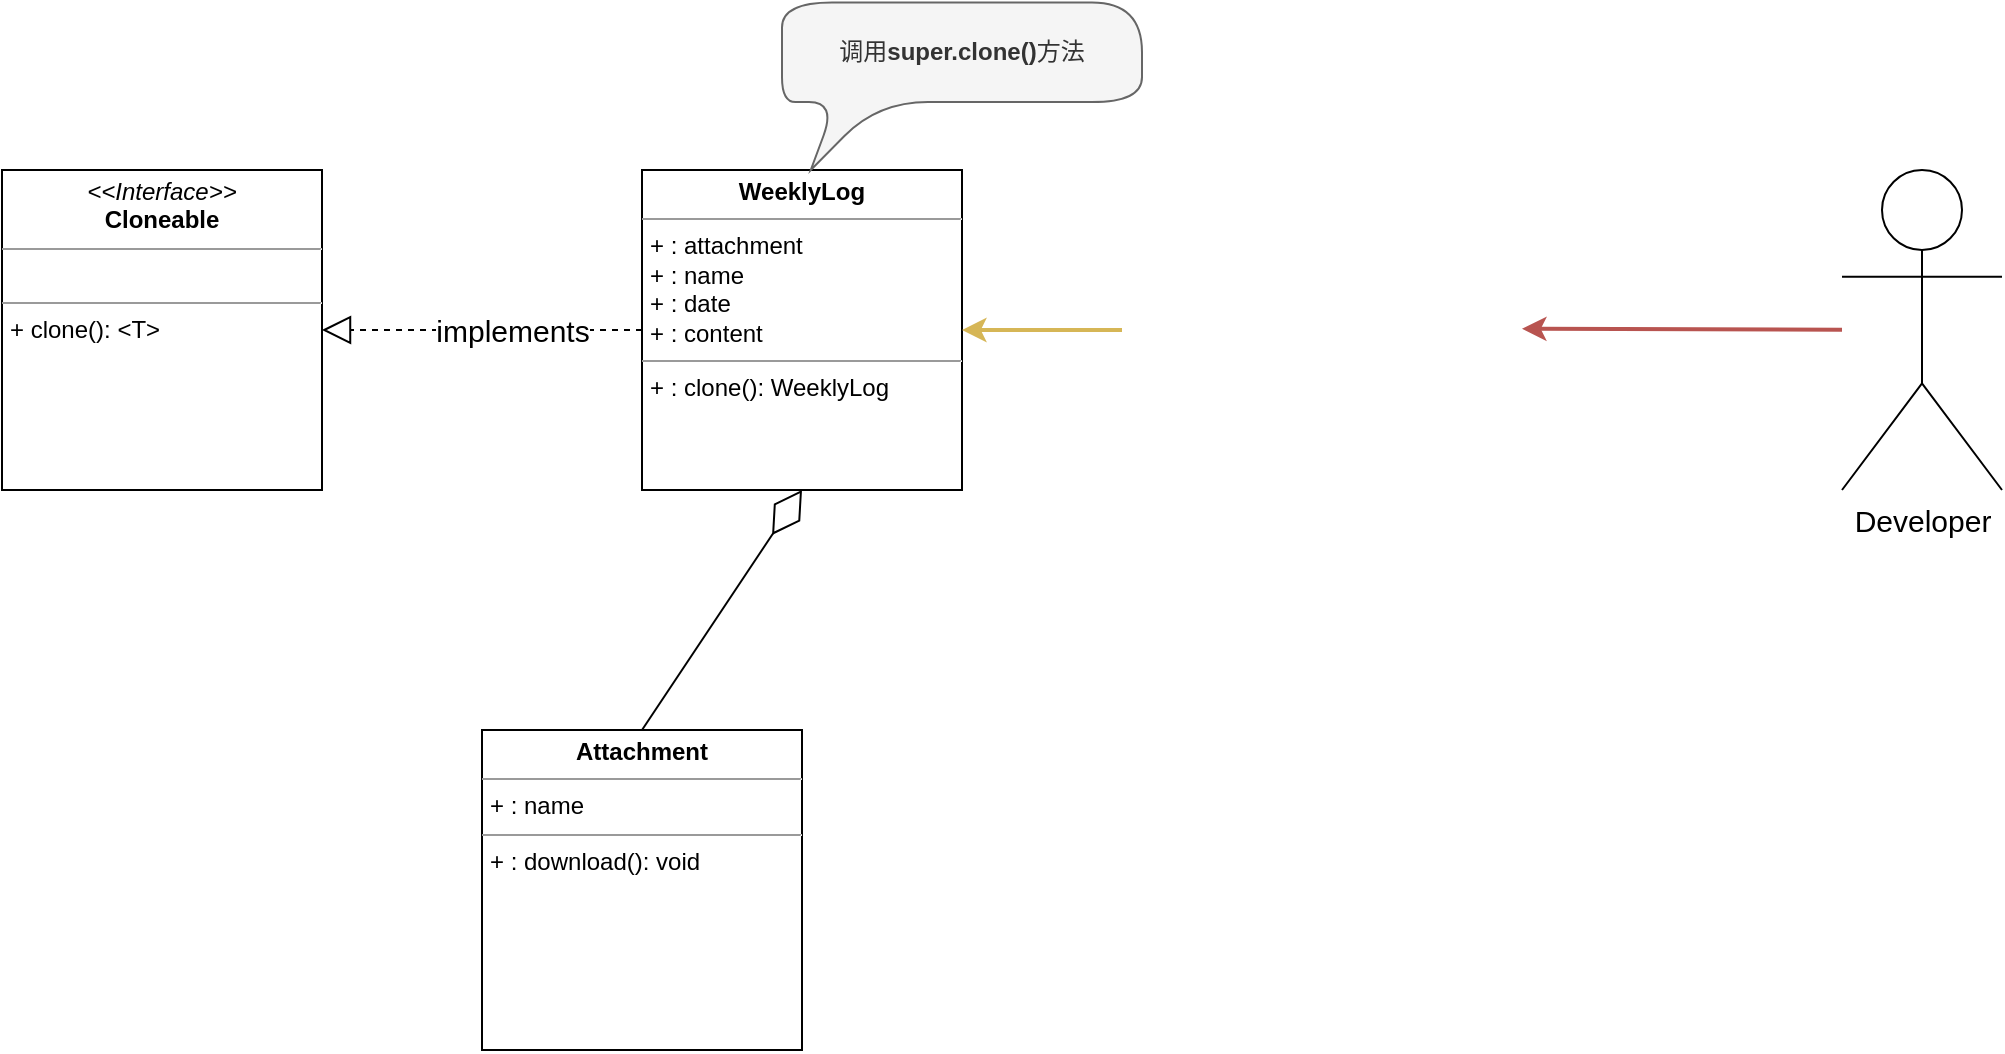 <mxfile version="20.1.1" type="device" pages="2"><diagram id="zVpmOitBaODcWo5x5MOA" name="浅克隆"><mxGraphModel dx="1038" dy="947" grid="1" gridSize="10" guides="1" tooltips="1" connect="1" arrows="1" fold="1" page="0" pageScale="1" pageWidth="827" pageHeight="1169" math="0" shadow="0"><root><mxCell id="0"/><mxCell id="1" parent="0"/><mxCell id="qj-JnBcPy4llwm3oIY3C-1" value="&lt;p style=&quot;margin:0px;margin-top:4px;text-align:center;&quot;&gt;&lt;i&gt;&amp;lt;&amp;lt;Interface&amp;gt;&amp;gt;&lt;/i&gt;&lt;br&gt;&lt;b&gt;Cloneable&lt;/b&gt;&lt;/p&gt;&lt;hr size=&quot;1&quot;&gt;&lt;p style=&quot;margin:0px;margin-left:4px;&quot;&gt;&lt;br&gt;&lt;/p&gt;&lt;hr size=&quot;1&quot;&gt;&lt;p style=&quot;margin:0px;margin-left:4px;&quot;&gt;+ clone(): &amp;lt;T&amp;gt;&lt;/p&gt;" style="verticalAlign=top;align=left;overflow=fill;fontSize=12;fontFamily=Helvetica;html=1;" parent="1" vertex="1"><mxGeometry x="280" width="160" height="160" as="geometry"/></mxCell><mxCell id="qj-JnBcPy4llwm3oIY3C-3" value="&lt;p style=&quot;margin:0px;margin-top:4px;text-align:center;&quot;&gt;&lt;b&gt;WeeklyLog&lt;/b&gt;&lt;br&gt;&lt;/p&gt;&lt;hr size=&quot;1&quot;&gt;&lt;p style=&quot;margin:0px;margin-left:4px;&quot;&gt;+ : attachment&lt;/p&gt;&lt;p style=&quot;margin:0px;margin-left:4px;&quot;&gt;+ : name&lt;br&gt;&lt;/p&gt;&lt;p style=&quot;margin:0px;margin-left:4px;&quot;&gt;+ : date&lt;br&gt;&lt;/p&gt;&lt;p style=&quot;margin:0px;margin-left:4px;&quot;&gt;+ : content&lt;/p&gt;&lt;hr size=&quot;1&quot;&gt;&lt;p style=&quot;margin:0px;margin-left:4px;&quot;&gt;+ : clone(): WeeklyLog&lt;/p&gt;" style="verticalAlign=top;align=left;overflow=fill;fontSize=12;fontFamily=Helvetica;html=1;" parent="1" vertex="1"><mxGeometry x="600" width="160" height="160" as="geometry"/></mxCell><mxCell id="qj-JnBcPy4llwm3oIY3C-7" value="" style="endArrow=block;dashed=1;endFill=0;endSize=12;html=1;rounded=0;exitX=0;exitY=0.5;exitDx=0;exitDy=0;entryX=1;entryY=0.5;entryDx=0;entryDy=0;" parent="1" source="qj-JnBcPy4llwm3oIY3C-3" target="qj-JnBcPy4llwm3oIY3C-1" edge="1"><mxGeometry width="160" relative="1" as="geometry"><mxPoint x="170" y="290" as="sourcePoint"/><mxPoint x="330" y="170" as="targetPoint"/></mxGeometry></mxCell><mxCell id="qj-JnBcPy4llwm3oIY3C-8" value="implements" style="edgeLabel;html=1;align=center;verticalAlign=middle;resizable=0;points=[];fontSize=15;" parent="qj-JnBcPy4llwm3oIY3C-7" vertex="1" connectable="0"><mxGeometry x="-0.286" y="-2" relative="1" as="geometry"><mxPoint x="-8" y="2" as="offset"/></mxGeometry></mxCell><mxCell id="qj-JnBcPy4llwm3oIY3C-12" style="edgeStyle=none;rounded=0;orthogonalLoop=1;jettySize=auto;html=1;exitX=0;exitY=0.5;exitDx=0;exitDy=0;entryX=1;entryY=0.5;entryDx=0;entryDy=0;fontSize=15;fillColor=#fff2cc;strokeColor=#d6b656;strokeWidth=2;" parent="1" target="qj-JnBcPy4llwm3oIY3C-3" edge="1"><mxGeometry relative="1" as="geometry"><mxPoint x="840" y="80" as="sourcePoint"/></mxGeometry></mxCell><mxCell id="qj-JnBcPy4llwm3oIY3C-15" value="Developer" style="shape=umlActor;verticalLabelPosition=bottom;verticalAlign=top;html=1;fontSize=15;" parent="1" vertex="1"><mxGeometry x="1200" width="80" height="160" as="geometry"/></mxCell><mxCell id="qj-JnBcPy4llwm3oIY3C-16" style="edgeStyle=none;rounded=0;orthogonalLoop=1;jettySize=auto;html=1;entryX=1;entryY=0.5;entryDx=0;entryDy=0;fontSize=15;fillColor=#f8cecc;strokeColor=#b85450;strokeWidth=2;" parent="1" source="qj-JnBcPy4llwm3oIY3C-15" edge="1"><mxGeometry relative="1" as="geometry"><mxPoint x="1160" y="79.41" as="sourcePoint"/><mxPoint x="1040" y="79.41" as="targetPoint"/></mxGeometry></mxCell><mxCell id="qj-JnBcPy4llwm3oIY3C-17" value="调用&lt;b&gt;super.clone()&lt;/b&gt;方法" style="shape=callout;whiteSpace=wrap;html=1;perimeter=calloutPerimeter;position2=0.08;fillColor=#f5f5f5;fontColor=#333333;strokeColor=#666666;size=34;position=0.15;rounded=1;base=21;arcSize=50;" parent="1" vertex="1"><mxGeometry x="670" y="-83.75" width="180" height="83.75" as="geometry"/></mxCell><mxCell id="K-pCl3WhVcs6JHkBC39D-2" value="&lt;p style=&quot;margin:0px;margin-top:4px;text-align:center;&quot;&gt;&lt;b&gt;Attachment&lt;/b&gt;&lt;br&gt;&lt;/p&gt;&lt;hr size=&quot;1&quot;&gt;&lt;p style=&quot;margin:0px;margin-left:4px;&quot;&gt;+ : name&lt;br&gt;&lt;/p&gt;&lt;hr size=&quot;1&quot;&gt;&lt;p style=&quot;margin:0px;margin-left:4px;&quot;&gt;+ : download&lt;span style=&quot;background-color: initial;&quot;&gt;(): void&lt;/span&gt;&lt;/p&gt;" style="verticalAlign=top;align=left;overflow=fill;fontSize=12;fontFamily=Helvetica;html=1;" parent="1" vertex="1"><mxGeometry x="520" y="280" width="160" height="160" as="geometry"/></mxCell><mxCell id="K-pCl3WhVcs6JHkBC39D-3" value="" style="endArrow=diamondThin;endFill=0;endSize=24;html=1;rounded=0;exitX=0.5;exitY=0;exitDx=0;exitDy=0;entryX=0.5;entryY=1;entryDx=0;entryDy=0;" parent="1" source="K-pCl3WhVcs6JHkBC39D-2" target="qj-JnBcPy4llwm3oIY3C-3" edge="1"><mxGeometry width="160" relative="1" as="geometry"><mxPoint x="690" y="330" as="sourcePoint"/><mxPoint x="850" y="330" as="targetPoint"/></mxGeometry></mxCell></root></mxGraphModel></diagram><diagram id="wjQC7-GsaiSAdKB9Sn5V" name="深克隆"><mxGraphModel dx="1038" dy="947" grid="1" gridSize="10" guides="1" tooltips="1" connect="1" arrows="1" fold="1" page="0" pageScale="1" pageWidth="827" pageHeight="1169" math="0" shadow="0"><root><mxCell id="0"/><mxCell id="1" parent="0"/><mxCell id="weggV7xRZX8KXrxvJomQ-1" value="&lt;p style=&quot;margin:0px;margin-top:4px;text-align:center;&quot;&gt;&lt;i&gt;&amp;lt;&amp;lt;Interface&amp;gt;&amp;gt;&lt;/i&gt;&lt;br&gt;&lt;b&gt;Logger&lt;/b&gt;&lt;/p&gt;&lt;hr size=&quot;1&quot;&gt;&lt;p style=&quot;margin:0px;margin-left:4px;&quot;&gt;&lt;br&gt;&lt;/p&gt;&lt;hr size=&quot;1&quot;&gt;&lt;p style=&quot;margin:0px;margin-left:4px;&quot;&gt;+ writeLog(): void&lt;/p&gt;" style="verticalAlign=top;align=left;overflow=fill;fontSize=12;fontFamily=Helvetica;html=1;" parent="1" vertex="1"><mxGeometry x="280" width="160" height="160" as="geometry"/></mxCell><mxCell id="weggV7xRZX8KXrxvJomQ-3" value="&lt;p style=&quot;margin:0px;margin-top:4px;text-align:center;&quot;&gt;&lt;/p&gt;&lt;div style=&quot;text-align: center;&quot;&gt;&lt;span style=&quot;background-color: initial;&quot;&gt;&lt;b&gt;FileLogger&lt;/b&gt;&lt;/span&gt;&lt;/div&gt;&lt;hr size=&quot;1&quot;&gt;&lt;p style=&quot;margin:0px;margin-left:4px;&quot;&gt;+ : writeLog(): void&lt;/p&gt;" style="verticalAlign=top;align=left;overflow=fill;fontSize=12;fontFamily=Helvetica;html=1;" parent="1" vertex="1"><mxGeometry x="560" y="120" width="160" height="160" as="geometry"/></mxCell><mxCell id="weggV7xRZX8KXrxvJomQ-4" value="&lt;p style=&quot;margin:0px;margin-top:4px;text-align:center;&quot;&gt;&lt;b&gt;DatabaseLogger&lt;/b&gt;&lt;br&gt;&lt;/p&gt;&lt;hr size=&quot;1&quot;&gt;&lt;p style=&quot;margin:0px;margin-left:4px;&quot;&gt;&lt;br&gt;&lt;/p&gt;&lt;hr size=&quot;1&quot;&gt;&lt;p style=&quot;margin:0px;margin-left:4px;&quot;&gt;+ : writeLog(): void&lt;/p&gt;" style="verticalAlign=top;align=left;overflow=fill;fontSize=12;fontFamily=Helvetica;html=1;" parent="1" vertex="1"><mxGeometry x="560" y="-120" width="160" height="160" as="geometry"/></mxCell><mxCell id="weggV7xRZX8KXrxvJomQ-7" value="" style="endArrow=block;dashed=1;endFill=0;endSize=12;html=1;rounded=0;exitX=0;exitY=0.5;exitDx=0;exitDy=0;entryX=1;entryY=0.75;entryDx=0;entryDy=0;" parent="1" source="weggV7xRZX8KXrxvJomQ-3" target="weggV7xRZX8KXrxvJomQ-1" edge="1"><mxGeometry width="160" relative="1" as="geometry"><mxPoint x="170" y="290" as="sourcePoint"/><mxPoint x="330" y="170" as="targetPoint"/></mxGeometry></mxCell><mxCell id="weggV7xRZX8KXrxvJomQ-8" value="implements" style="edgeLabel;html=1;align=center;verticalAlign=middle;resizable=0;points=[];fontSize=15;" parent="weggV7xRZX8KXrxvJomQ-7" vertex="1" connectable="0"><mxGeometry x="-0.286" y="-2" relative="1" as="geometry"><mxPoint x="-8" y="2" as="offset"/></mxGeometry></mxCell><mxCell id="weggV7xRZX8KXrxvJomQ-9" value="" style="endArrow=block;dashed=1;endFill=0;endSize=12;html=1;rounded=0;exitX=0;exitY=0.5;exitDx=0;exitDy=0;entryX=1;entryY=0.25;entryDx=0;entryDy=0;" parent="1" source="weggV7xRZX8KXrxvJomQ-4" target="weggV7xRZX8KXrxvJomQ-1" edge="1"><mxGeometry width="160" relative="1" as="geometry"><mxPoint x="180" y="300" as="sourcePoint"/><mxPoint x="340" y="180" as="targetPoint"/></mxGeometry></mxCell><mxCell id="weggV7xRZX8KXrxvJomQ-10" value="implements" style="edgeLabel;html=1;align=center;verticalAlign=middle;resizable=0;points=[];fontSize=15;" parent="weggV7xRZX8KXrxvJomQ-9" vertex="1" connectable="0"><mxGeometry x="-0.138" y="-1" relative="1" as="geometry"><mxPoint as="offset"/></mxGeometry></mxCell><mxCell id="weggV7xRZX8KXrxvJomQ-15" value="Developer" style="shape=umlActor;verticalLabelPosition=bottom;verticalAlign=top;html=1;fontSize=15;" parent="1" vertex="1"><mxGeometry x="1440" y="-40" width="120" height="240" as="geometry"/></mxCell><mxCell id="weggV7xRZX8KXrxvJomQ-17" value="开发者按需使用不同的工厂" style="shape=callout;whiteSpace=wrap;html=1;perimeter=calloutPerimeter;position2=0.08;fillColor=#f5f5f5;fontColor=#333333;strokeColor=#666666;size=34;position=0.15;rounded=1;base=21;arcSize=50;" parent="1" vertex="1"><mxGeometry x="1290" y="-130" width="180" height="83.75" as="geometry"/></mxCell><mxCell id="stvrk_4_gdJYJsOynog8-5" style="edgeStyle=orthogonalEdgeStyle;rounded=0;orthogonalLoop=1;jettySize=auto;html=1;exitX=0;exitY=0.5;exitDx=0;exitDy=0;entryX=1;entryY=0.5;entryDx=0;entryDy=0;fillColor=#fff2cc;strokeColor=#d6b656;strokeWidth=2;" parent="1" source="XTNHjpj1qfJQcYXHxmSI-1" target="weggV7xRZX8KXrxvJomQ-4" edge="1"><mxGeometry relative="1" as="geometry"/></mxCell><mxCell id="XTNHjpj1qfJQcYXHxmSI-1" value="&lt;p style=&quot;margin:0px;margin-top:4px;text-align:center;&quot;&gt;&lt;b&gt;DatabaseLoggerFactory&lt;/b&gt;&lt;br&gt;&lt;/p&gt;&lt;hr size=&quot;1&quot;&gt;&lt;p style=&quot;margin:0px;margin-left:4px;&quot;&gt;&lt;br&gt;&lt;/p&gt;&lt;hr size=&quot;1&quot;&gt;&lt;p style=&quot;margin:0px;margin-left:4px;&quot;&gt;+ : createLogger()&lt;span style=&quot;background-color: initial;&quot;&gt;: Logger&lt;/span&gt;&lt;/p&gt;" style="verticalAlign=top;align=left;overflow=fill;fontSize=12;fontFamily=Helvetica;html=1;" parent="1" vertex="1"><mxGeometry x="840" y="-120" width="160" height="160" as="geometry"/></mxCell><mxCell id="stvrk_4_gdJYJsOynog8-6" style="edgeStyle=orthogonalEdgeStyle;rounded=0;orthogonalLoop=1;jettySize=auto;html=1;exitX=0;exitY=0.5;exitDx=0;exitDy=0;entryX=1;entryY=0.5;entryDx=0;entryDy=0;fillColor=#fff2cc;strokeColor=#d6b656;strokeWidth=2;" parent="1" source="XTNHjpj1qfJQcYXHxmSI-2" target="weggV7xRZX8KXrxvJomQ-3" edge="1"><mxGeometry relative="1" as="geometry"/></mxCell><mxCell id="XTNHjpj1qfJQcYXHxmSI-2" value="&lt;p style=&quot;margin:0px;margin-top:4px;text-align:center;&quot;&gt;&lt;b&gt;FileLoggerFactory&lt;/b&gt;&lt;br&gt;&lt;/p&gt;&lt;hr size=&quot;1&quot;&gt;&lt;p style=&quot;margin:0px;margin-left:4px;&quot;&gt;&lt;br&gt;&lt;/p&gt;&lt;hr size=&quot;1&quot;&gt;&lt;p style=&quot;margin:0px;margin-left:4px;&quot;&gt;+ : createLogger()&lt;span style=&quot;background-color: initial;&quot;&gt;: Logger&lt;/span&gt;&lt;/p&gt;" style="verticalAlign=top;align=left;overflow=fill;fontSize=12;fontFamily=Helvetica;html=1;" parent="1" vertex="1"><mxGeometry x="840" y="120" width="160" height="160" as="geometry"/></mxCell><mxCell id="XTNHjpj1qfJQcYXHxmSI-3" value="&lt;p style=&quot;margin:0px;margin-top:4px;text-align:center;&quot;&gt;&lt;i&gt;&amp;lt;&amp;lt;Interface&amp;gt;&amp;gt;&lt;/i&gt;&lt;br&gt;&lt;b&gt;LoggerFactory&lt;/b&gt;&lt;/p&gt;&lt;hr size=&quot;1&quot;&gt;&lt;p style=&quot;margin:0px;margin-left:4px;&quot;&gt;&lt;br&gt;&lt;/p&gt;&lt;hr size=&quot;1&quot;&gt;&lt;p style=&quot;margin:0px;margin-left:4px;&quot;&gt;+ createLogger(): Logger&lt;/p&gt;" style="verticalAlign=top;align=left;overflow=fill;fontSize=12;fontFamily=Helvetica;html=1;" parent="1" vertex="1"><mxGeometry x="1120" width="160" height="160" as="geometry"/></mxCell><mxCell id="XTNHjpj1qfJQcYXHxmSI-4" value="" style="endArrow=block;dashed=1;endFill=0;endSize=12;html=1;rounded=0;exitX=1;exitY=0.5;exitDx=0;exitDy=0;entryX=0;entryY=0.25;entryDx=0;entryDy=0;" parent="1" source="XTNHjpj1qfJQcYXHxmSI-1" target="XTNHjpj1qfJQcYXHxmSI-3" edge="1"><mxGeometry width="160" relative="1" as="geometry"><mxPoint x="1060" y="-20" as="sourcePoint"/><mxPoint x="940" y="60" as="targetPoint"/></mxGeometry></mxCell><mxCell id="XTNHjpj1qfJQcYXHxmSI-5" value="implements" style="edgeLabel;html=1;align=center;verticalAlign=middle;resizable=0;points=[];fontSize=15;" parent="XTNHjpj1qfJQcYXHxmSI-4" vertex="1" connectable="0"><mxGeometry x="-0.138" y="-1" relative="1" as="geometry"><mxPoint as="offset"/></mxGeometry></mxCell><mxCell id="XTNHjpj1qfJQcYXHxmSI-7" value="" style="endArrow=block;dashed=1;endFill=0;endSize=12;html=1;rounded=0;exitX=1;exitY=0.5;exitDx=0;exitDy=0;entryX=0;entryY=0.75;entryDx=0;entryDy=0;" parent="1" source="XTNHjpj1qfJQcYXHxmSI-2" target="XTNHjpj1qfJQcYXHxmSI-3" edge="1"><mxGeometry width="160" relative="1" as="geometry"><mxPoint x="1000" y="210" as="sourcePoint"/><mxPoint x="1120" y="290" as="targetPoint"/></mxGeometry></mxCell><mxCell id="XTNHjpj1qfJQcYXHxmSI-8" value="implements" style="edgeLabel;html=1;align=center;verticalAlign=middle;resizable=0;points=[];fontSize=15;" parent="XTNHjpj1qfJQcYXHxmSI-7" vertex="1" connectable="0"><mxGeometry x="-0.138" y="-1" relative="1" as="geometry"><mxPoint as="offset"/></mxGeometry></mxCell><mxCell id="stvrk_4_gdJYJsOynog8-1" style="edgeStyle=none;rounded=0;orthogonalLoop=1;jettySize=auto;html=1;entryX=1;entryY=0.25;entryDx=0;entryDy=0;fontSize=15;fillColor=#f8cecc;strokeColor=#b85450;strokeWidth=2;" parent="1" target="XTNHjpj1qfJQcYXHxmSI-1" edge="1"><mxGeometry relative="1" as="geometry"><mxPoint x="1440" as="sourcePoint"/><mxPoint x="1290.0" y="40.0" as="targetPoint"/></mxGeometry></mxCell><mxCell id="stvrk_4_gdJYJsOynog8-2" style="edgeStyle=none;rounded=0;orthogonalLoop=1;jettySize=auto;html=1;entryX=1;entryY=0.75;entryDx=0;entryDy=0;fontSize=15;fillColor=#f8cecc;strokeColor=#b85450;strokeWidth=2;" parent="1" target="XTNHjpj1qfJQcYXHxmSI-2" edge="1"><mxGeometry relative="1" as="geometry"><mxPoint x="1440" y="160" as="sourcePoint"/><mxPoint x="1100" y="230" as="targetPoint"/></mxGeometry></mxCell></root></mxGraphModel></diagram></mxfile>